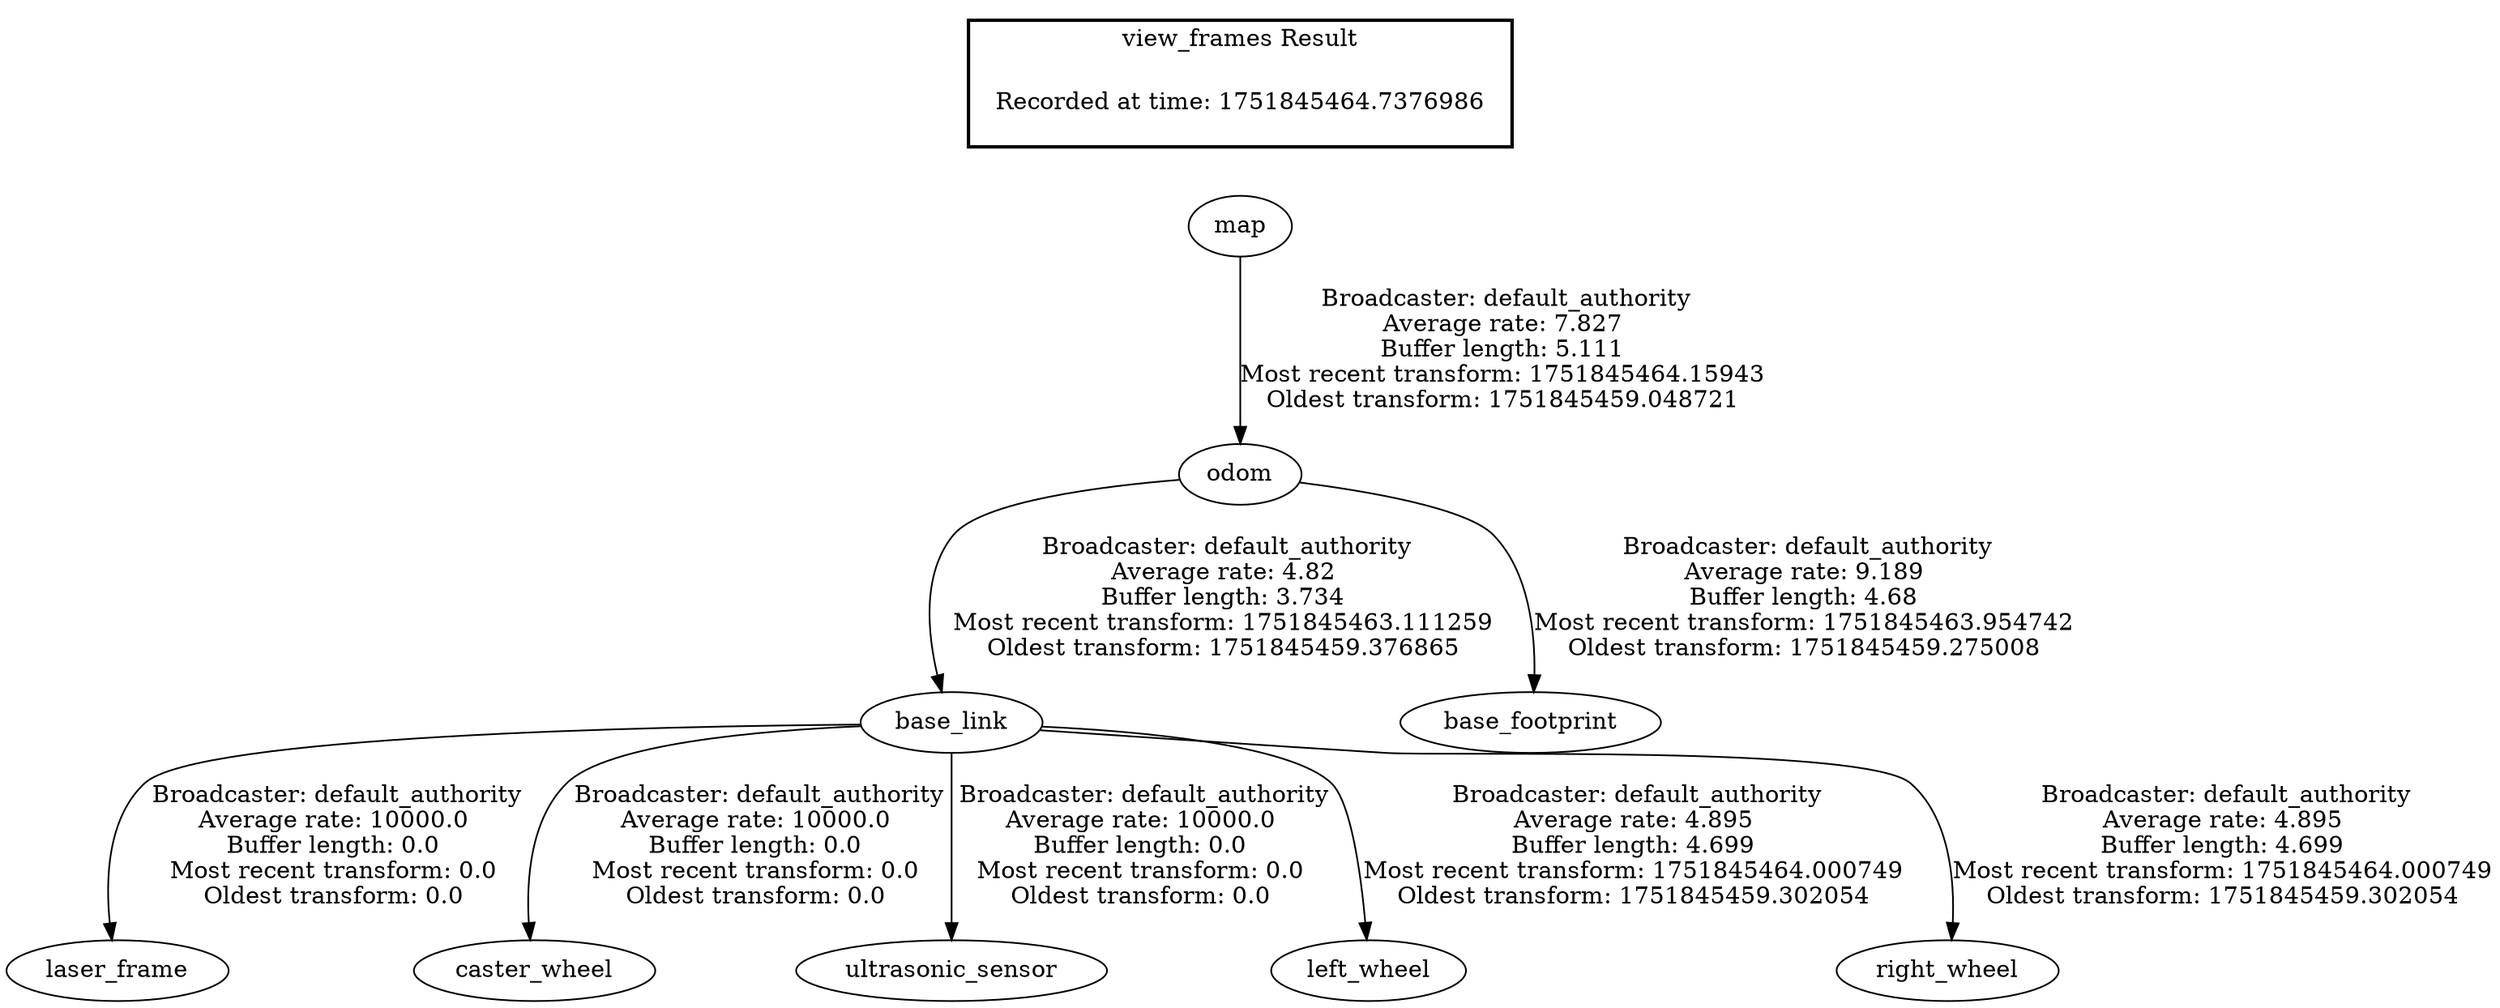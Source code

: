 digraph G {
"map" -> "odom"[label=" Broadcaster: default_authority\nAverage rate: 7.827\nBuffer length: 5.111\nMost recent transform: 1751845464.15943\nOldest transform: 1751845459.048721\n"];
"odom" -> "base_link"[label=" Broadcaster: default_authority\nAverage rate: 4.82\nBuffer length: 3.734\nMost recent transform: 1751845463.111259\nOldest transform: 1751845459.376865\n"];
"odom" -> "base_footprint"[label=" Broadcaster: default_authority\nAverage rate: 9.189\nBuffer length: 4.68\nMost recent transform: 1751845463.954742\nOldest transform: 1751845459.275008\n"];
"base_link" -> "laser_frame"[label=" Broadcaster: default_authority\nAverage rate: 10000.0\nBuffer length: 0.0\nMost recent transform: 0.0\nOldest transform: 0.0\n"];
"base_link" -> "caster_wheel"[label=" Broadcaster: default_authority\nAverage rate: 10000.0\nBuffer length: 0.0\nMost recent transform: 0.0\nOldest transform: 0.0\n"];
"base_link" -> "ultrasonic_sensor"[label=" Broadcaster: default_authority\nAverage rate: 10000.0\nBuffer length: 0.0\nMost recent transform: 0.0\nOldest transform: 0.0\n"];
"base_link" -> "left_wheel"[label=" Broadcaster: default_authority\nAverage rate: 4.895\nBuffer length: 4.699\nMost recent transform: 1751845464.000749\nOldest transform: 1751845459.302054\n"];
"base_link" -> "right_wheel"[label=" Broadcaster: default_authority\nAverage rate: 4.895\nBuffer length: 4.699\nMost recent transform: 1751845464.000749\nOldest transform: 1751845459.302054\n"];
edge [style=invis];
 subgraph cluster_legend { style=bold; color=black; label ="view_frames Result";
"Recorded at time: 1751845464.7376986"[ shape=plaintext ] ;
}->"map";
}